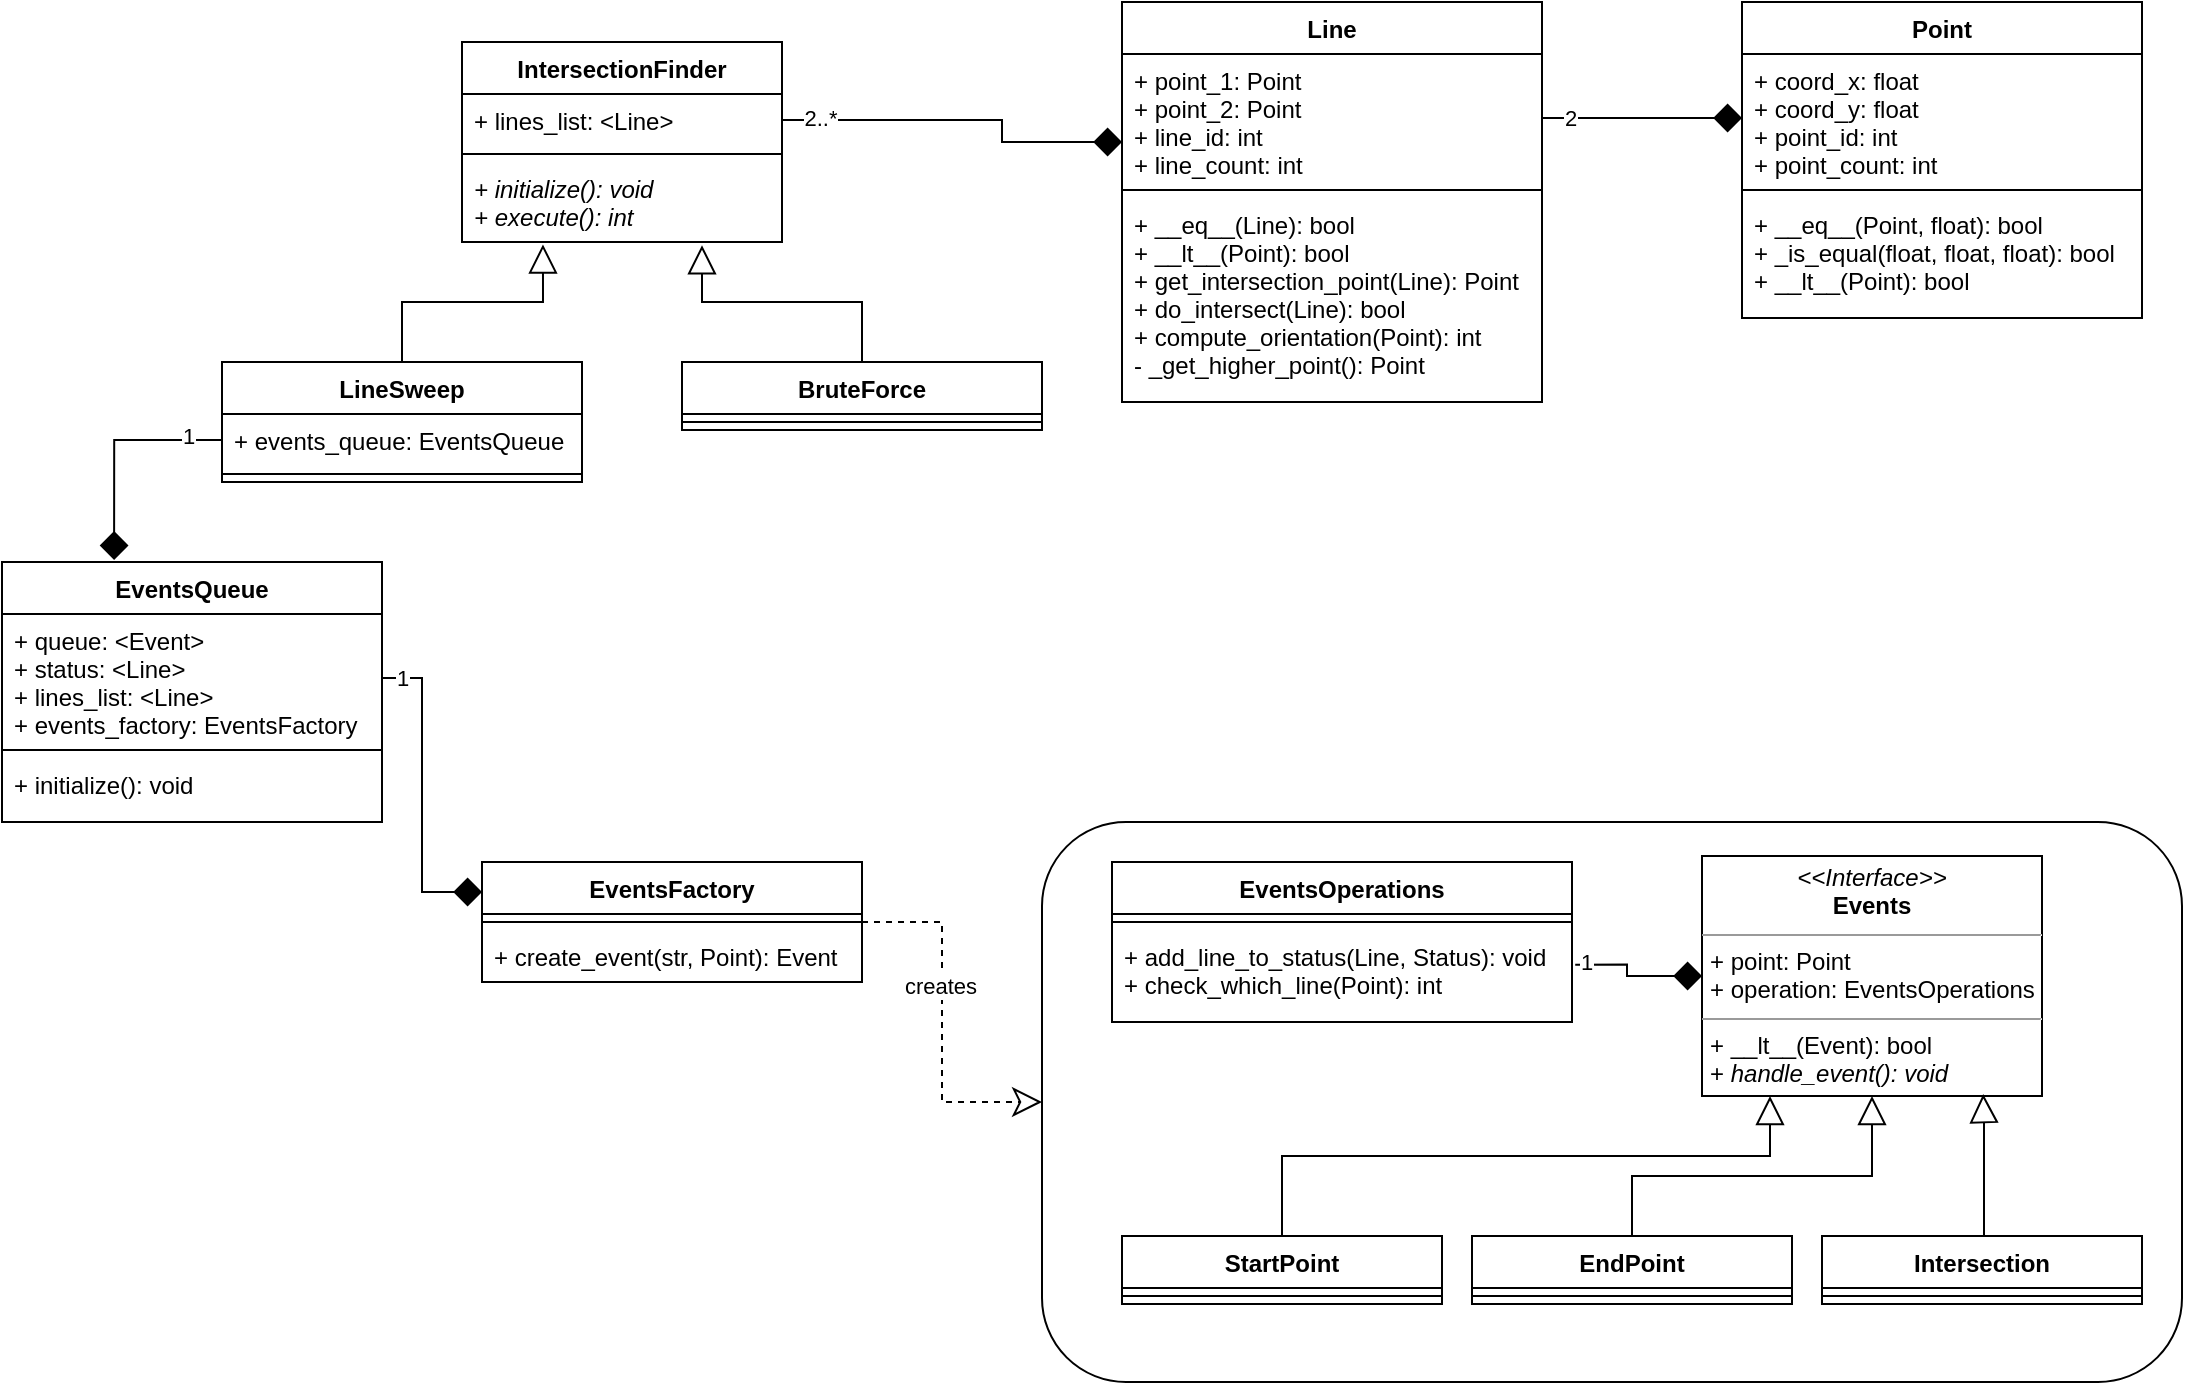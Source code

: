 <mxfile version="13.5.7" type="device"><diagram id="TfCUmbNBxeJcVQRQtppO" name="Page-1"><mxGraphModel dx="1824" dy="1865" grid="1" gridSize="10" guides="1" tooltips="1" connect="1" arrows="1" fold="1" page="1" pageScale="1" pageWidth="1169" pageHeight="827" math="0" shadow="0"><root><mxCell id="0"/><mxCell id="1" parent="0"/><mxCell id="cSdXtgX57WLTUIetgUi0-52" style="edgeStyle=orthogonalEdgeStyle;rounded=0;orthogonalLoop=1;jettySize=auto;html=1;entryX=0;entryY=0.5;entryDx=0;entryDy=0;dashed=1;startArrow=none;startFill=0;startSize=12;endArrow=classic;endFill=0;endSize=12;strokeWidth=1;" parent="1" source="cSdXtgX57WLTUIetgUi0-17" target="cSdXtgX57WLTUIetgUi0-51" edge="1"><mxGeometry relative="1" as="geometry"/></mxCell><mxCell id="cSdXtgX57WLTUIetgUi0-53" value="creates" style="edgeLabel;html=1;align=center;verticalAlign=middle;resizable=0;points=[];" parent="cSdXtgX57WLTUIetgUi0-52" vertex="1" connectable="0"><mxGeometry x="-0.21" y="-1" relative="1" as="geometry"><mxPoint x="-0.33" y="1" as="offset"/></mxGeometry></mxCell><mxCell id="cSdXtgX57WLTUIetgUi0-58" style="edgeStyle=orthogonalEdgeStyle;rounded=0;orthogonalLoop=1;jettySize=auto;html=1;startArrow=none;startFill=0;startSize=12;endArrow=diamond;endFill=1;endSize=12;strokeWidth=1;exitX=1;exitY=0.5;exitDx=0;exitDy=0;" parent="1" source="lE66irbnl2GG9pVaWtyq-3" target="cSdXtgX57WLTUIetgUi0-36" edge="1"><mxGeometry relative="1" as="geometry"><Array as="points"><mxPoint x="540" y="-741"/><mxPoint x="540" y="-730"/></Array><mxPoint x="460" y="-700.0" as="sourcePoint"/><mxPoint x="580" y="-740" as="targetPoint"/></mxGeometry></mxCell><mxCell id="cSdXtgX57WLTUIetgUi0-59" value="2..*" style="edgeLabel;html=1;align=center;verticalAlign=middle;resizable=0;points=[];" parent="cSdXtgX57WLTUIetgUi0-58" vertex="1" connectable="0"><mxGeometry x="-0.792" y="1" relative="1" as="geometry"><mxPoint as="offset"/></mxGeometry></mxCell><mxCell id="cSdXtgX57WLTUIetgUi0-6" value="&lt;p style=&quot;margin: 0px ; margin-top: 4px ; text-align: center&quot;&gt;&lt;i&gt;&amp;lt;&amp;lt;Interface&amp;gt;&amp;gt;&lt;/i&gt;&lt;br&gt;&lt;b&gt;Events&lt;/b&gt;&lt;/p&gt;&lt;hr size=&quot;1&quot;&gt;&lt;p style=&quot;margin: 0px ; margin-left: 4px&quot;&gt;+ point: Point&lt;/p&gt;&lt;p style=&quot;margin: 0px ; margin-left: 4px&quot;&gt;+ operation: EventsOperations&lt;/p&gt;&lt;hr size=&quot;1&quot;&gt;&lt;p style=&quot;margin: 0px ; margin-left: 4px&quot;&gt;+ __lt__(Event): bool&lt;br&gt;+ &lt;i&gt;handle_event(): void&lt;/i&gt;&lt;/p&gt;" style="verticalAlign=top;align=left;overflow=fill;fontSize=12;fontFamily=Helvetica;html=1;" parent="1" vertex="1"><mxGeometry x="890" y="-373" width="170" height="120" as="geometry"/></mxCell><mxCell id="cSdXtgX57WLTUIetgUi0-42" style="edgeStyle=orthogonalEdgeStyle;rounded=0;orthogonalLoop=1;jettySize=auto;html=1;entryX=0.5;entryY=1;entryDx=0;entryDy=0;endArrow=block;endFill=0;strokeWidth=1;endSize=12;" parent="1" source="cSdXtgX57WLTUIetgUi0-11" target="cSdXtgX57WLTUIetgUi0-6" edge="1"><mxGeometry relative="1" as="geometry"/></mxCell><mxCell id="cSdXtgX57WLTUIetgUi0-41" style="edgeStyle=orthogonalEdgeStyle;rounded=0;orthogonalLoop=1;jettySize=auto;html=1;endArrow=block;endFill=0;strokeWidth=1;endSize=12;entryX=0.2;entryY=1;entryDx=0;entryDy=0;entryPerimeter=0;" parent="1" source="cSdXtgX57WLTUIetgUi0-7" target="cSdXtgX57WLTUIetgUi0-6" edge="1"><mxGeometry relative="1" as="geometry"><mxPoint x="804" y="-253" as="targetPoint"/><Array as="points"><mxPoint x="680" y="-223"/><mxPoint x="924" y="-223"/></Array></mxGeometry></mxCell><mxCell id="cSdXtgX57WLTUIetgUi0-43" style="edgeStyle=orthogonalEdgeStyle;rounded=0;orthogonalLoop=1;jettySize=auto;html=1;endArrow=block;endFill=0;entryX=0.827;entryY=0.992;entryDx=0;entryDy=0;entryPerimeter=0;strokeWidth=1;endSize=12;" parent="1" source="cSdXtgX57WLTUIetgUi0-14" target="cSdXtgX57WLTUIetgUi0-6" edge="1"><mxGeometry relative="1" as="geometry"><mxPoint x="910" y="-260" as="targetPoint"/><Array as="points"><mxPoint x="1031" y="-240"/><mxPoint x="1031" y="-240"/></Array></mxGeometry></mxCell><mxCell id="cSdXtgX57WLTUIetgUi0-30" style="edgeStyle=orthogonalEdgeStyle;rounded=0;orthogonalLoop=1;jettySize=auto;html=1;entryX=1.007;entryY=0.377;entryDx=0;entryDy=0;entryPerimeter=0;endArrow=none;endFill=0;startArrow=diamond;startFill=1;endSize=12;startSize=12;" parent="1" source="cSdXtgX57WLTUIetgUi0-6" target="cSdXtgX57WLTUIetgUi0-5" edge="1"><mxGeometry relative="1" as="geometry"/></mxCell><mxCell id="cSdXtgX57WLTUIetgUi0-44" value="1" style="edgeLabel;html=1;align=center;verticalAlign=middle;resizable=0;points=[];" parent="cSdXtgX57WLTUIetgUi0-30" vertex="1" connectable="0"><mxGeometry x="0.848" y="-2" relative="1" as="geometry"><mxPoint as="offset"/></mxGeometry></mxCell><mxCell id="cSdXtgX57WLTUIetgUi0-51" value="" style="whiteSpace=wrap;html=1;fillColor=none;rounded=1;" parent="1" vertex="1"><mxGeometry x="560" y="-390" width="570" height="280" as="geometry"/></mxCell><mxCell id="cSdXtgX57WLTUIetgUi0-71" style="edgeStyle=orthogonalEdgeStyle;rounded=0;orthogonalLoop=1;jettySize=auto;html=1;entryX=0;entryY=0.25;entryDx=0;entryDy=0;startArrow=none;startFill=0;startSize=12;endArrow=diamond;endFill=1;endSize=12;strokeWidth=1;" parent="1" source="cSdXtgX57WLTUIetgUi0-61" target="cSdXtgX57WLTUIetgUi0-17" edge="1"><mxGeometry relative="1" as="geometry"/></mxCell><mxCell id="cSdXtgX57WLTUIetgUi0-72" value="1" style="edgeLabel;html=1;align=center;verticalAlign=middle;resizable=0;points=[];" parent="cSdXtgX57WLTUIetgUi0-71" vertex="1" connectable="0"><mxGeometry x="-0.953" relative="1" as="geometry"><mxPoint x="6.36" as="offset"/></mxGeometry></mxCell><mxCell id="cSdXtgX57WLTUIetgUi0-74" style="edgeStyle=orthogonalEdgeStyle;rounded=0;orthogonalLoop=1;jettySize=auto;html=1;entryX=0;entryY=0.5;entryDx=0;entryDy=0;startArrow=none;startFill=0;startSize=12;endArrow=diamond;endFill=1;endSize=12;strokeWidth=1;" parent="1" source="cSdXtgX57WLTUIetgUi0-36" target="cSdXtgX57WLTUIetgUi0-32" edge="1"><mxGeometry relative="1" as="geometry"/></mxCell><mxCell id="cSdXtgX57WLTUIetgUi0-75" value="2" style="edgeLabel;html=1;align=center;verticalAlign=middle;resizable=0;points=[];" parent="cSdXtgX57WLTUIetgUi0-74" vertex="1" connectable="0"><mxGeometry x="-0.727" y="-2" relative="1" as="geometry"><mxPoint y="-2" as="offset"/></mxGeometry></mxCell><mxCell id="cSdXtgX57WLTUIetgUi0-60" value="EventsQueue" style="swimlane;fontStyle=1;align=center;verticalAlign=top;childLayout=stackLayout;horizontal=1;startSize=26;horizontalStack=0;resizeParent=1;resizeParentMax=0;resizeLast=0;collapsible=1;marginBottom=0;fillColor=none;" parent="1" vertex="1"><mxGeometry x="40" y="-520" width="190" height="130" as="geometry"/></mxCell><mxCell id="cSdXtgX57WLTUIetgUi0-61" value="+ queue: &lt;Event&gt;&#10;+ status: &lt;Line&gt;&#10;+ lines_list: &lt;Line&gt;&#10;+ events_factory: EventsFactory&#10;" style="text;strokeColor=none;fillColor=none;align=left;verticalAlign=top;spacingLeft=4;spacingRight=4;overflow=hidden;rotatable=0;points=[[0,0.5],[1,0.5]];portConstraint=eastwest;" parent="cSdXtgX57WLTUIetgUi0-60" vertex="1"><mxGeometry y="26" width="190" height="64" as="geometry"/></mxCell><mxCell id="cSdXtgX57WLTUIetgUi0-62" value="" style="line;strokeWidth=1;fillColor=none;align=left;verticalAlign=middle;spacingTop=-1;spacingLeft=3;spacingRight=3;rotatable=0;labelPosition=right;points=[];portConstraint=eastwest;" parent="cSdXtgX57WLTUIetgUi0-60" vertex="1"><mxGeometry y="90" width="190" height="8" as="geometry"/></mxCell><mxCell id="cSdXtgX57WLTUIetgUi0-63" value="+ initialize(): void" style="text;strokeColor=none;fillColor=none;align=left;verticalAlign=top;spacingLeft=4;spacingRight=4;overflow=hidden;rotatable=0;points=[[0,0.5],[1,0.5]];portConstraint=eastwest;" parent="cSdXtgX57WLTUIetgUi0-60" vertex="1"><mxGeometry y="98" width="190" height="32" as="geometry"/></mxCell><mxCell id="cSdXtgX57WLTUIetgUi0-11" value="EndPoint" style="swimlane;fontStyle=1;align=center;verticalAlign=top;childLayout=stackLayout;horizontal=1;startSize=26;horizontalStack=0;resizeParent=1;resizeParentMax=0;resizeLast=0;collapsible=1;marginBottom=0;" parent="1" vertex="1"><mxGeometry x="775" y="-183" width="160" height="34" as="geometry"/></mxCell><mxCell id="cSdXtgX57WLTUIetgUi0-12" value="" style="line;strokeWidth=1;fillColor=none;align=left;verticalAlign=middle;spacingTop=-1;spacingLeft=3;spacingRight=3;rotatable=0;labelPosition=right;points=[];portConstraint=eastwest;" parent="cSdXtgX57WLTUIetgUi0-11" vertex="1"><mxGeometry y="26" width="160" height="8" as="geometry"/></mxCell><mxCell id="cSdXtgX57WLTUIetgUi0-7" value="StartPoint" style="swimlane;fontStyle=1;align=center;verticalAlign=top;childLayout=stackLayout;horizontal=1;startSize=26;horizontalStack=0;resizeParent=1;resizeParentMax=0;resizeLast=0;collapsible=1;marginBottom=0;" parent="1" vertex="1"><mxGeometry x="600" y="-183" width="160" height="34" as="geometry"/></mxCell><mxCell id="cSdXtgX57WLTUIetgUi0-9" value="" style="line;strokeWidth=1;fillColor=none;align=left;verticalAlign=middle;spacingTop=-1;spacingLeft=3;spacingRight=3;rotatable=0;labelPosition=right;points=[];portConstraint=eastwest;" parent="cSdXtgX57WLTUIetgUi0-7" vertex="1"><mxGeometry y="26" width="160" height="8" as="geometry"/></mxCell><mxCell id="cSdXtgX57WLTUIetgUi0-14" value="Intersection" style="swimlane;fontStyle=1;align=center;verticalAlign=top;childLayout=stackLayout;horizontal=1;startSize=26;horizontalStack=0;resizeParent=1;resizeParentMax=0;resizeLast=0;collapsible=1;marginBottom=0;" parent="1" vertex="1"><mxGeometry x="950" y="-183" width="160" height="34" as="geometry"/></mxCell><mxCell id="cSdXtgX57WLTUIetgUi0-15" value="" style="line;strokeWidth=1;fillColor=none;align=left;verticalAlign=middle;spacingTop=-1;spacingLeft=3;spacingRight=3;rotatable=0;labelPosition=right;points=[];portConstraint=eastwest;" parent="cSdXtgX57WLTUIetgUi0-14" vertex="1"><mxGeometry y="26" width="160" height="8" as="geometry"/></mxCell><mxCell id="cSdXtgX57WLTUIetgUi0-2" value="EventsOperations" style="swimlane;fontStyle=1;align=center;verticalAlign=top;childLayout=stackLayout;horizontal=1;startSize=26;horizontalStack=0;resizeParent=1;resizeParentMax=0;resizeLast=0;collapsible=1;marginBottom=0;" parent="1" vertex="1"><mxGeometry x="595" y="-370" width="230" height="80" as="geometry"/></mxCell><mxCell id="cSdXtgX57WLTUIetgUi0-4" value="" style="line;strokeWidth=1;fillColor=none;align=left;verticalAlign=middle;spacingTop=-1;spacingLeft=3;spacingRight=3;rotatable=0;labelPosition=right;points=[];portConstraint=eastwest;" parent="cSdXtgX57WLTUIetgUi0-2" vertex="1"><mxGeometry y="26" width="230" height="8" as="geometry"/></mxCell><mxCell id="cSdXtgX57WLTUIetgUi0-5" value="+ add_line_to_status(Line, Status): void&#10;+ check_which_line(Point): int" style="text;strokeColor=none;fillColor=none;align=left;verticalAlign=top;spacingLeft=4;spacingRight=4;overflow=hidden;rotatable=0;points=[[0,0.5],[1,0.5]];portConstraint=eastwest;" parent="cSdXtgX57WLTUIetgUi0-2" vertex="1"><mxGeometry y="34" width="230" height="46" as="geometry"/></mxCell><mxCell id="cSdXtgX57WLTUIetgUi0-17" value="EventsFactory" style="swimlane;fontStyle=1;align=center;verticalAlign=top;childLayout=stackLayout;horizontal=1;startSize=26;horizontalStack=0;resizeParent=1;resizeParentMax=0;resizeLast=0;collapsible=1;marginBottom=0;" parent="1" vertex="1"><mxGeometry x="280" y="-370" width="190" height="60" as="geometry"/></mxCell><mxCell id="cSdXtgX57WLTUIetgUi0-18" value="" style="line;strokeWidth=1;fillColor=none;align=left;verticalAlign=middle;spacingTop=-1;spacingLeft=3;spacingRight=3;rotatable=0;labelPosition=right;points=[];portConstraint=eastwest;" parent="cSdXtgX57WLTUIetgUi0-17" vertex="1"><mxGeometry y="26" width="190" height="8" as="geometry"/></mxCell><mxCell id="cSdXtgX57WLTUIetgUi0-19" value="+ create_event(str, Point): Event" style="text;strokeColor=none;fillColor=none;align=left;verticalAlign=top;spacingLeft=4;spacingRight=4;overflow=hidden;rotatable=0;points=[[0,0.5],[1,0.5]];portConstraint=eastwest;fontStyle=0;" parent="cSdXtgX57WLTUIetgUi0-17" vertex="1"><mxGeometry y="34" width="190" height="26" as="geometry"/></mxCell><mxCell id="lE66irbnl2GG9pVaWtyq-15" style="edgeStyle=orthogonalEdgeStyle;rounded=0;orthogonalLoop=1;jettySize=auto;html=1;endArrow=block;endFill=0;endSize=12;entryX=0.253;entryY=1.03;entryDx=0;entryDy=0;entryPerimeter=0;" edge="1" parent="1" source="lE66irbnl2GG9pVaWtyq-6" target="lE66irbnl2GG9pVaWtyq-5"><mxGeometry relative="1" as="geometry"><mxPoint x="310" y="-670" as="targetPoint"/><Array as="points"><mxPoint x="240" y="-650"/><mxPoint x="311" y="-650"/></Array></mxGeometry></mxCell><mxCell id="lE66irbnl2GG9pVaWtyq-14" style="edgeStyle=orthogonalEdgeStyle;rounded=0;orthogonalLoop=1;jettySize=auto;html=1;endSize=12;endArrow=block;endFill=0;entryX=0.75;entryY=1.04;entryDx=0;entryDy=0;entryPerimeter=0;" edge="1" parent="1" source="lE66irbnl2GG9pVaWtyq-11" target="lE66irbnl2GG9pVaWtyq-5"><mxGeometry relative="1" as="geometry"><mxPoint x="390" y="-670" as="targetPoint"/><Array as="points"><mxPoint x="470" y="-650"/><mxPoint x="390" y="-650"/></Array></mxGeometry></mxCell><mxCell id="cSdXtgX57WLTUIetgUi0-35" value="Line" style="swimlane;fontStyle=1;align=center;verticalAlign=top;childLayout=stackLayout;horizontal=1;startSize=26;horizontalStack=0;resizeParent=1;resizeParentMax=0;resizeLast=0;collapsible=1;marginBottom=0;fillColor=none;" parent="1" vertex="1"><mxGeometry x="600" y="-800" width="210" height="200" as="geometry"/></mxCell><mxCell id="cSdXtgX57WLTUIetgUi0-36" value="+ point_1: Point&#10;+ point_2: Point&#10;+ line_id: int&#10;+ line_count: int" style="text;strokeColor=none;fillColor=none;align=left;verticalAlign=top;spacingLeft=4;spacingRight=4;overflow=hidden;rotatable=0;points=[[0,0.5],[1,0.5]];portConstraint=eastwest;" parent="cSdXtgX57WLTUIetgUi0-35" vertex="1"><mxGeometry y="26" width="210" height="64" as="geometry"/></mxCell><mxCell id="cSdXtgX57WLTUIetgUi0-37" value="" style="line;strokeWidth=1;fillColor=none;align=left;verticalAlign=middle;spacingTop=-1;spacingLeft=3;spacingRight=3;rotatable=0;labelPosition=right;points=[];portConstraint=eastwest;" parent="cSdXtgX57WLTUIetgUi0-35" vertex="1"><mxGeometry y="90" width="210" height="8" as="geometry"/></mxCell><mxCell id="cSdXtgX57WLTUIetgUi0-38" value="+ __eq__(Line): bool&#10;+ __lt__(Point): bool&#10;+ get_intersection_point(Line): Point&#10;+ do_intersect(Line): bool&#10;+ compute_orientation(Point): int&#10;- _get_higher_point(): Point" style="text;strokeColor=none;fillColor=none;align=left;verticalAlign=top;spacingLeft=4;spacingRight=4;overflow=hidden;rotatable=0;points=[[0,0.5],[1,0.5]];portConstraint=eastwest;" parent="cSdXtgX57WLTUIetgUi0-35" vertex="1"><mxGeometry y="98" width="210" height="102" as="geometry"/></mxCell><mxCell id="lE66irbnl2GG9pVaWtyq-2" value="IntersectionFinder" style="swimlane;fontStyle=1;align=center;verticalAlign=top;childLayout=stackLayout;horizontal=1;startSize=26;horizontalStack=0;resizeParent=1;resizeParentMax=0;resizeLast=0;collapsible=1;marginBottom=0;fillColor=none;" vertex="1" parent="1"><mxGeometry x="270" y="-780" width="160" height="100" as="geometry"/></mxCell><mxCell id="lE66irbnl2GG9pVaWtyq-3" value="+ lines_list: &lt;Line&gt;" style="text;strokeColor=none;fillColor=none;align=left;verticalAlign=top;spacingLeft=4;spacingRight=4;overflow=hidden;rotatable=0;points=[[0,0.5],[1,0.5]];portConstraint=eastwest;" vertex="1" parent="lE66irbnl2GG9pVaWtyq-2"><mxGeometry y="26" width="160" height="26" as="geometry"/></mxCell><mxCell id="lE66irbnl2GG9pVaWtyq-4" value="" style="line;strokeWidth=1;fillColor=none;align=left;verticalAlign=middle;spacingTop=-1;spacingLeft=3;spacingRight=3;rotatable=0;labelPosition=right;points=[];portConstraint=eastwest;" vertex="1" parent="lE66irbnl2GG9pVaWtyq-2"><mxGeometry y="52" width="160" height="8" as="geometry"/></mxCell><mxCell id="lE66irbnl2GG9pVaWtyq-5" value="+ initialize(): void&#10;+ execute(): int" style="text;strokeColor=none;fillColor=none;align=left;verticalAlign=top;spacingLeft=4;spacingRight=4;overflow=hidden;rotatable=0;points=[[0,0.5],[1,0.5]];portConstraint=eastwest;fontStyle=2" vertex="1" parent="lE66irbnl2GG9pVaWtyq-2"><mxGeometry y="60" width="160" height="40" as="geometry"/></mxCell><mxCell id="lE66irbnl2GG9pVaWtyq-6" value="LineSweep" style="swimlane;fontStyle=1;align=center;verticalAlign=top;childLayout=stackLayout;horizontal=1;startSize=26;horizontalStack=0;resizeParent=1;resizeParentMax=0;resizeLast=0;collapsible=1;marginBottom=0;fillColor=none;" vertex="1" parent="1"><mxGeometry x="150" y="-620" width="180" height="60" as="geometry"/></mxCell><mxCell id="lE66irbnl2GG9pVaWtyq-7" value="+ events_queue: EventsQueue" style="text;strokeColor=none;fillColor=none;align=left;verticalAlign=top;spacingLeft=4;spacingRight=4;overflow=hidden;rotatable=0;points=[[0,0.5],[1,0.5]];portConstraint=eastwest;" vertex="1" parent="lE66irbnl2GG9pVaWtyq-6"><mxGeometry y="26" width="180" height="26" as="geometry"/></mxCell><mxCell id="lE66irbnl2GG9pVaWtyq-8" value="" style="line;strokeWidth=1;fillColor=none;align=left;verticalAlign=middle;spacingTop=-1;spacingLeft=3;spacingRight=3;rotatable=0;labelPosition=right;points=[];portConstraint=eastwest;" vertex="1" parent="lE66irbnl2GG9pVaWtyq-6"><mxGeometry y="52" width="180" height="8" as="geometry"/></mxCell><mxCell id="lE66irbnl2GG9pVaWtyq-11" value="BruteForce" style="swimlane;fontStyle=1;align=center;verticalAlign=top;childLayout=stackLayout;horizontal=1;startSize=26;horizontalStack=0;resizeParent=1;resizeParentMax=0;resizeLast=0;collapsible=1;marginBottom=0;fillColor=none;" vertex="1" parent="1"><mxGeometry x="380" y="-620" width="180" height="34" as="geometry"/></mxCell><mxCell id="lE66irbnl2GG9pVaWtyq-13" value="" style="line;strokeWidth=1;fillColor=none;align=left;verticalAlign=middle;spacingTop=-1;spacingLeft=3;spacingRight=3;rotatable=0;labelPosition=right;points=[];portConstraint=eastwest;" vertex="1" parent="lE66irbnl2GG9pVaWtyq-11"><mxGeometry y="26" width="180" height="8" as="geometry"/></mxCell><mxCell id="cSdXtgX57WLTUIetgUi0-31" value="Point" style="swimlane;fontStyle=1;align=center;verticalAlign=top;childLayout=stackLayout;horizontal=1;startSize=26;horizontalStack=0;resizeParent=1;resizeParentMax=0;resizeLast=0;collapsible=1;marginBottom=0;fillColor=none;" parent="1" vertex="1"><mxGeometry x="910" y="-800" width="200" height="158" as="geometry"/></mxCell><mxCell id="cSdXtgX57WLTUIetgUi0-32" value="+ coord_x: float&#10;+ coord_y: float&#10;+ point_id: int&#10;+ point_count: int" style="text;strokeColor=none;fillColor=none;align=left;verticalAlign=top;spacingLeft=4;spacingRight=4;overflow=hidden;rotatable=0;points=[[0,0.5],[1,0.5]];portConstraint=eastwest;" parent="cSdXtgX57WLTUIetgUi0-31" vertex="1"><mxGeometry y="26" width="200" height="64" as="geometry"/></mxCell><mxCell id="cSdXtgX57WLTUIetgUi0-33" value="" style="line;strokeWidth=1;fillColor=none;align=left;verticalAlign=middle;spacingTop=-1;spacingLeft=3;spacingRight=3;rotatable=0;labelPosition=right;points=[];portConstraint=eastwest;" parent="cSdXtgX57WLTUIetgUi0-31" vertex="1"><mxGeometry y="90" width="200" height="8" as="geometry"/></mxCell><mxCell id="cSdXtgX57WLTUIetgUi0-34" value="+ __eq__(Point, float): bool&#10;+ _is_equal(float, float, float): bool&#10;+ __lt__(Point): bool" style="text;strokeColor=none;fillColor=none;align=left;verticalAlign=top;spacingLeft=4;spacingRight=4;overflow=hidden;rotatable=0;points=[[0,0.5],[1,0.5]];portConstraint=eastwest;" parent="cSdXtgX57WLTUIetgUi0-31" vertex="1"><mxGeometry y="98" width="200" height="60" as="geometry"/></mxCell><mxCell id="lE66irbnl2GG9pVaWtyq-16" style="edgeStyle=orthogonalEdgeStyle;rounded=0;orthogonalLoop=1;jettySize=auto;html=1;entryX=0.295;entryY=-0.008;entryDx=0;entryDy=0;entryPerimeter=0;endArrow=diamond;endFill=1;endSize=12;" edge="1" parent="1" source="lE66irbnl2GG9pVaWtyq-7" target="cSdXtgX57WLTUIetgUi0-60"><mxGeometry relative="1" as="geometry"/></mxCell><mxCell id="lE66irbnl2GG9pVaWtyq-17" value="1" style="edgeLabel;html=1;align=center;verticalAlign=middle;resizable=0;points=[];" vertex="1" connectable="0" parent="lE66irbnl2GG9pVaWtyq-16"><mxGeometry x="-0.701" y="-2" relative="1" as="geometry"><mxPoint as="offset"/></mxGeometry></mxCell></root></mxGraphModel></diagram></mxfile>
